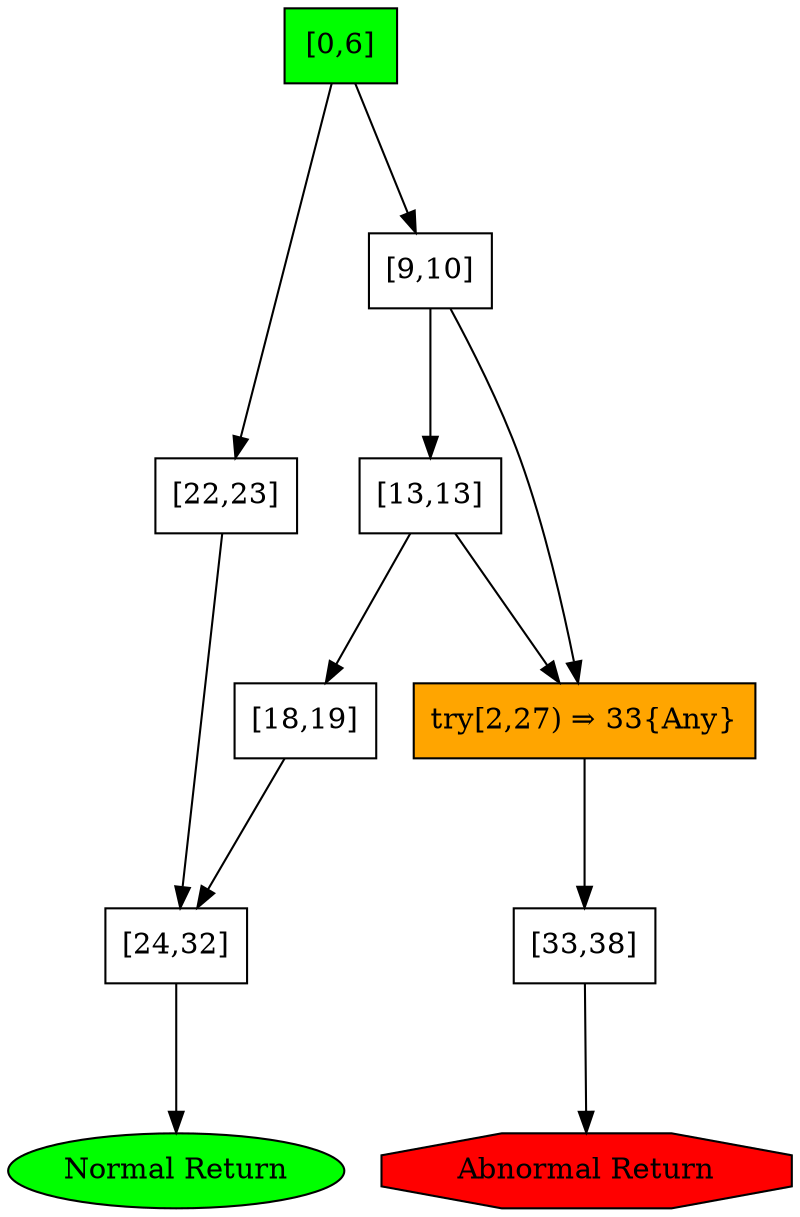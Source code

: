 digraph G {
	dir=forward;
	ranksep=1.0;
	0["style"="filled","label"="[0,6]","fillcolor"="green","labelloc"="l","shape"="box"];
	0 -> 22 [dir=forward];
	0 -> 9 [dir=forward];
	-281333241020414["style"="filled","label"="try[2,27) ⇒ 33{Any}","fillcolor"="orange","labelloc"="l","shape"="rectangle"];
	-281333241020414 -> 33 [dir=forward];
	22["shape"="box","labelloc"="l","label"="[22,23]"];
	22 -> 24 [dir=forward];
	9["shape"="box","labelloc"="l","label"="[9,10]"];
	9 -> -281333241020414 [dir=forward];
	9 -> 13 [dir=forward];
	33["shape"="box","labelloc"="l","label"="[33,38]"];
	33 -> -9223372036854775807 [dir=forward];
	24["shape"="box","labelloc"="l","label"="[24,32]"];
	24 -> -9223372036854775808 [dir=forward];
	13["shape"="box","labelloc"="l","label"="[13,13]"];
	13 -> -281333241020414 [dir=forward];
	13 -> 18 [dir=forward];
	-9223372036854775807["style"="filled","label"="Abnormal Return","fillcolor"="red","labelloc"="l","shape"="octagon"];
	-9223372036854775808["labelloc"="l","fillcolor"="green","style"="filled","label"="Normal Return"];
	18["shape"="box","labelloc"="l","label"="[18,19]"];
	18 -> 24 [dir=forward];
}